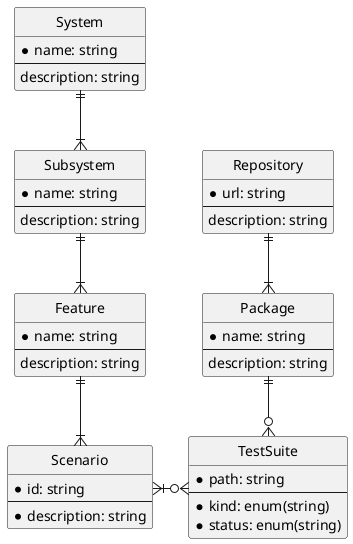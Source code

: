 @startuml ER

' hide the spot
hide circle

' avoid problems with angled crows feet
skinparam linetype ortho

entity TestSuite {
  * path: string
  --
  * kind: enum(string)
  * status: enum(string)
}


entity System {
  * name: string
  --
  description: string
}

entity Subsystem {
  * name: string
  --
  description: string
}

entity Feature {
  * name: string
  --
  description: string
}

entity Scenario {
  * id: string
  --
  * description: string
}

entity Repository {
  * url: string
  --
  description: string
}

entity Package {
  * name: string
  --
  description: string
}

System ||--|{ Subsystem
Subsystem ||--|{ Feature
Feature ||--|{ Scenario
Scenario }|-right-o{ TestSuite
TestSuite }o-up-|| Package
Package }|-up-|| Repository

@enduml